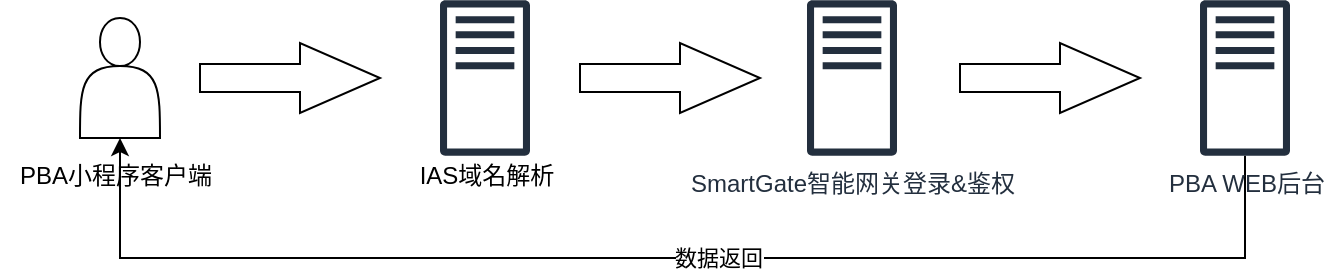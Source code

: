 <mxfile version="14.9.2" type="github">
  <diagram id="LrErmU3kdyH9J3qZRywh" name="Page-1">
    <mxGraphModel dx="2066" dy="1129" grid="1" gridSize="10" guides="1" tooltips="1" connect="1" arrows="1" fold="1" page="1" pageScale="1" pageWidth="827" pageHeight="1169" math="0" shadow="0">
      <root>
        <mxCell id="0" />
        <mxCell id="1" parent="0" />
        <mxCell id="sOtegeUWnKmIMajF2aSl-2" value="" style="html=1;shadow=0;dashed=0;align=center;verticalAlign=middle;shape=mxgraph.arrows2.arrow;dy=0.6;dx=40;notch=0;" vertex="1" parent="1">
          <mxGeometry x="110" y="422.5" width="90" height="35" as="geometry" />
        </mxCell>
        <mxCell id="sOtegeUWnKmIMajF2aSl-3" value="" style="shape=actor;whiteSpace=wrap;html=1;" vertex="1" parent="1">
          <mxGeometry x="50" y="410" width="40" height="60" as="geometry" />
        </mxCell>
        <mxCell id="sOtegeUWnKmIMajF2aSl-5" value="" style="outlineConnect=0;fontColor=#232F3E;gradientColor=none;fillColor=#232F3E;strokeColor=none;dashed=0;verticalLabelPosition=bottom;verticalAlign=top;align=center;html=1;fontSize=12;fontStyle=0;aspect=fixed;pointerEvents=1;shape=mxgraph.aws4.traditional_server;" vertex="1" parent="1">
          <mxGeometry x="230" y="401" width="45" height="78" as="geometry" />
        </mxCell>
        <mxCell id="sOtegeUWnKmIMajF2aSl-6" value="IAS域名解析" style="text;html=1;align=center;verticalAlign=middle;resizable=0;points=[];autosize=1;strokeColor=none;" vertex="1" parent="1">
          <mxGeometry x="212.5" y="479" width="80" height="20" as="geometry" />
        </mxCell>
        <mxCell id="sOtegeUWnKmIMajF2aSl-7" value="SmartGate智能网关登录&amp;amp;鉴权" style="outlineConnect=0;fontColor=#232F3E;gradientColor=none;fillColor=#232F3E;strokeColor=none;dashed=0;verticalLabelPosition=bottom;verticalAlign=top;align=center;html=1;fontSize=12;fontStyle=0;aspect=fixed;pointerEvents=1;shape=mxgraph.aws4.traditional_server;" vertex="1" parent="1">
          <mxGeometry x="413.5" y="401" width="45" height="78" as="geometry" />
        </mxCell>
        <mxCell id="sOtegeUWnKmIMajF2aSl-8" value="" style="html=1;shadow=0;dashed=0;align=center;verticalAlign=middle;shape=mxgraph.arrows2.arrow;dy=0.6;dx=40;notch=0;" vertex="1" parent="1">
          <mxGeometry x="300" y="422.5" width="90" height="35" as="geometry" />
        </mxCell>
        <mxCell id="sOtegeUWnKmIMajF2aSl-9" value="" style="html=1;shadow=0;dashed=0;align=center;verticalAlign=middle;shape=mxgraph.arrows2.arrow;dy=0.6;dx=40;notch=0;" vertex="1" parent="1">
          <mxGeometry x="490" y="422.5" width="90" height="35" as="geometry" />
        </mxCell>
        <mxCell id="sOtegeUWnKmIMajF2aSl-12" style="edgeStyle=orthogonalEdgeStyle;rounded=0;orthogonalLoop=1;jettySize=auto;html=1;entryX=0.5;entryY=1;entryDx=0;entryDy=0;" edge="1" parent="1" source="sOtegeUWnKmIMajF2aSl-10" target="sOtegeUWnKmIMajF2aSl-3">
          <mxGeometry relative="1" as="geometry">
            <Array as="points">
              <mxPoint x="633" y="530" />
              <mxPoint x="70" y="530" />
            </Array>
          </mxGeometry>
        </mxCell>
        <mxCell id="sOtegeUWnKmIMajF2aSl-14" value="数据返回" style="edgeLabel;html=1;align=center;verticalAlign=middle;resizable=0;points=[];" vertex="1" connectable="0" parent="sOtegeUWnKmIMajF2aSl-12">
          <mxGeometry x="-0.066" relative="1" as="geometry">
            <mxPoint as="offset" />
          </mxGeometry>
        </mxCell>
        <mxCell id="sOtegeUWnKmIMajF2aSl-10" value="PBA WEB后台" style="outlineConnect=0;fontColor=#232F3E;gradientColor=none;fillColor=#232F3E;strokeColor=none;dashed=0;verticalLabelPosition=bottom;verticalAlign=top;align=center;html=1;fontSize=12;fontStyle=0;aspect=fixed;pointerEvents=1;shape=mxgraph.aws4.traditional_server;" vertex="1" parent="1">
          <mxGeometry x="610" y="401" width="45" height="78" as="geometry" />
        </mxCell>
        <mxCell id="sOtegeUWnKmIMajF2aSl-15" value="PBA小程序客户端" style="text;html=1;strokeColor=none;fillColor=none;align=center;verticalAlign=middle;whiteSpace=wrap;rounded=0;" vertex="1" parent="1">
          <mxGeometry x="10" y="484" width="116" height="10" as="geometry" />
        </mxCell>
      </root>
    </mxGraphModel>
  </diagram>
</mxfile>
